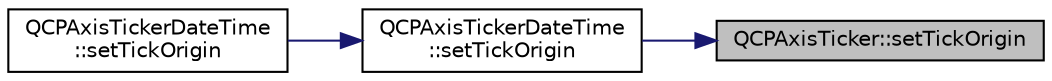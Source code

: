 digraph "QCPAxisTicker::setTickOrigin"
{
 // LATEX_PDF_SIZE
  edge [fontname="Helvetica",fontsize="10",labelfontname="Helvetica",labelfontsize="10"];
  node [fontname="Helvetica",fontsize="10",shape=record];
  rankdir="RL";
  Node1 [label="QCPAxisTicker::setTickOrigin",height=0.2,width=0.4,color="black", fillcolor="grey75", style="filled", fontcolor="black",tooltip=" "];
  Node1 -> Node2 [dir="back",color="midnightblue",fontsize="10",style="solid",fontname="Helvetica"];
  Node2 [label="QCPAxisTickerDateTime\l::setTickOrigin",height=0.2,width=0.4,color="black", fillcolor="white", style="filled",URL="$classQCPAxisTickerDateTime.html#a5388e048cbd32cf1ba730b9f1859eb5c",tooltip=" "];
  Node2 -> Node3 [dir="back",color="midnightblue",fontsize="10",style="solid",fontname="Helvetica"];
  Node3 [label="QCPAxisTickerDateTime\l::setTickOrigin",height=0.2,width=0.4,color="black", fillcolor="white", style="filled",URL="$classQCPAxisTickerDateTime.html#a2ea905872b8171847a49a5e093fb0c48",tooltip=" "];
}
